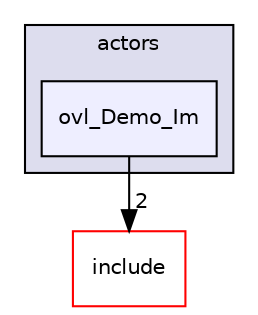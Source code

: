 digraph "src/overlays/actors/ovl_Demo_Im" {
  compound=true
  node [ fontsize="10", fontname="Helvetica"];
  edge [ labelfontsize="10", labelfontname="Helvetica"];
  subgraph clusterdir_e93473484be31ce7bcb356bd643a22f8 {
    graph [ bgcolor="#ddddee", pencolor="black", label="actors" fontname="Helvetica", fontsize="10", URL="dir_e93473484be31ce7bcb356bd643a22f8.html"]
  dir_ccd7f2a6067e70e5f1751f0c5bb90257 [shape=box, label="ovl_Demo_Im", style="filled", fillcolor="#eeeeff", pencolor="black", URL="dir_ccd7f2a6067e70e5f1751f0c5bb90257.html"];
  }
  dir_d44c64559bbebec7f509842c48db8b23 [shape=box label="include" fillcolor="white" style="filled" color="red" URL="dir_d44c64559bbebec7f509842c48db8b23.html"];
  dir_ccd7f2a6067e70e5f1751f0c5bb90257->dir_d44c64559bbebec7f509842c48db8b23 [headlabel="2", labeldistance=1.5 headhref="dir_000160_000000.html"];
}
